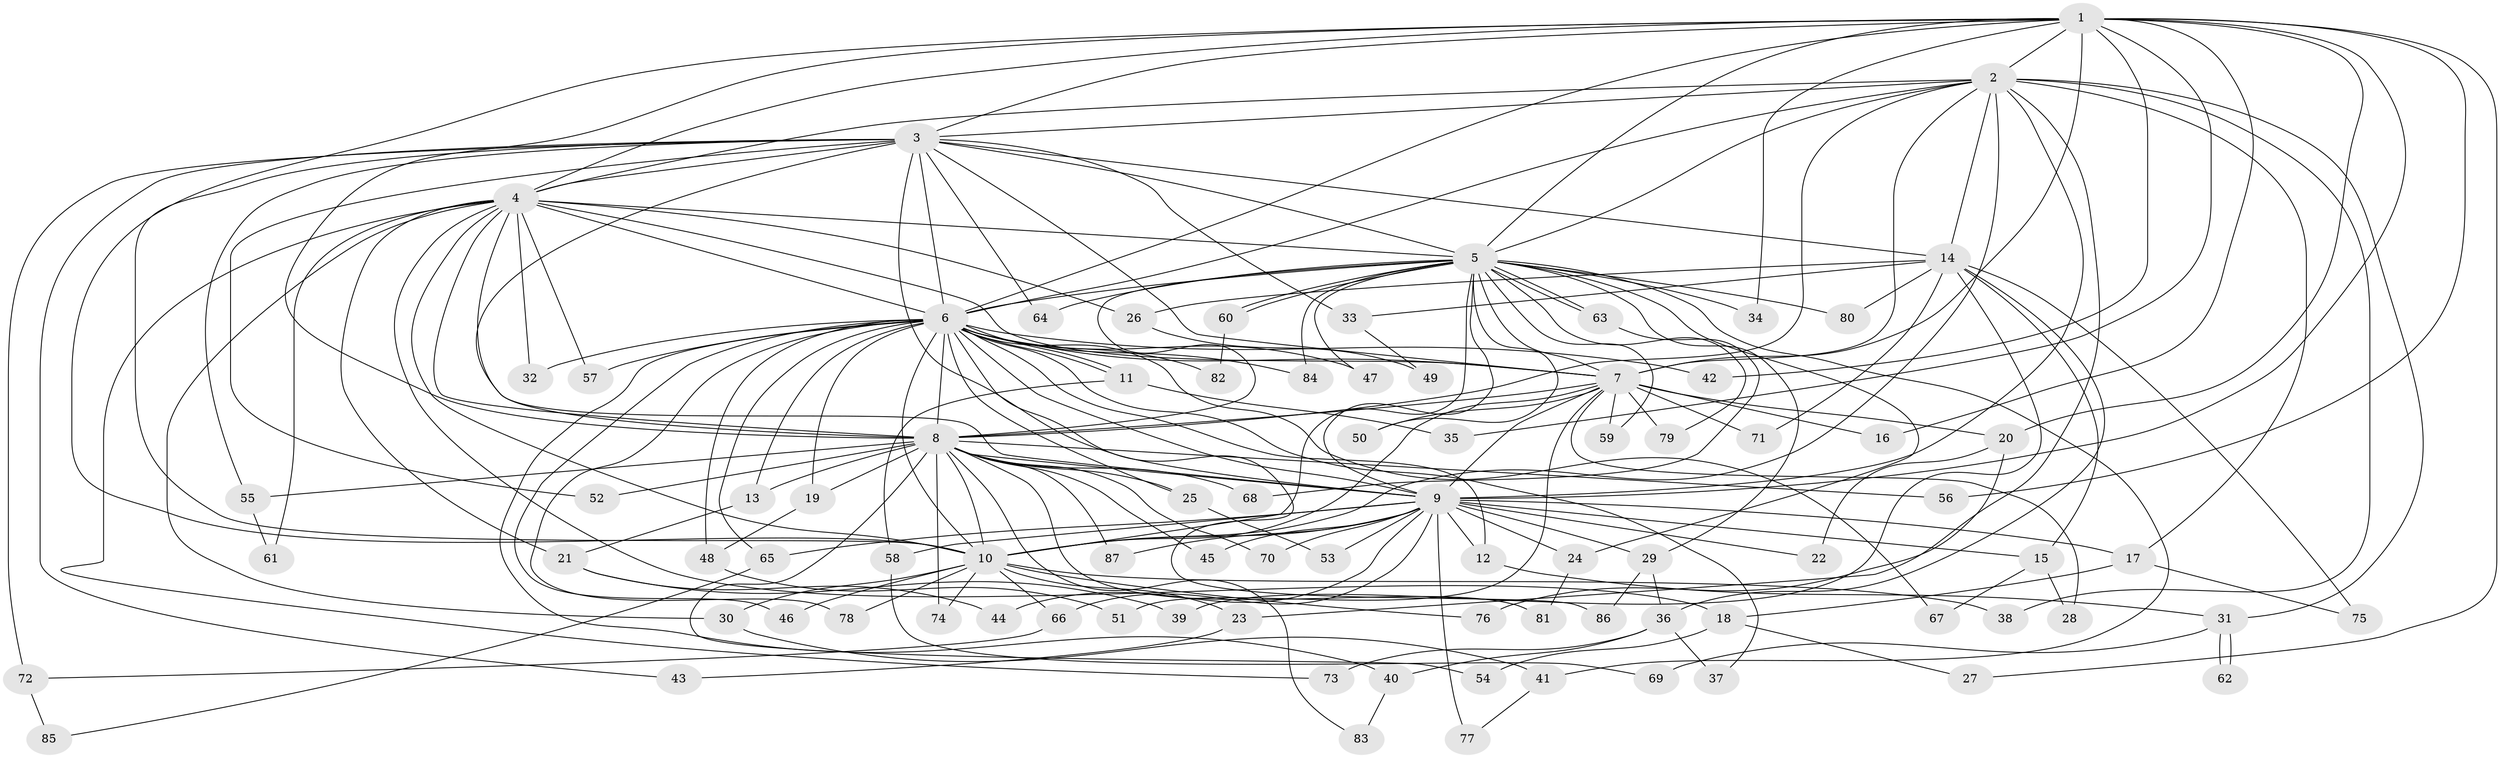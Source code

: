 // Generated by graph-tools (version 1.1) at 2025/11/02/27/25 16:11:00]
// undirected, 87 vertices, 199 edges
graph export_dot {
graph [start="1"]
  node [color=gray90,style=filled];
  1;
  2;
  3;
  4;
  5;
  6;
  7;
  8;
  9;
  10;
  11;
  12;
  13;
  14;
  15;
  16;
  17;
  18;
  19;
  20;
  21;
  22;
  23;
  24;
  25;
  26;
  27;
  28;
  29;
  30;
  31;
  32;
  33;
  34;
  35;
  36;
  37;
  38;
  39;
  40;
  41;
  42;
  43;
  44;
  45;
  46;
  47;
  48;
  49;
  50;
  51;
  52;
  53;
  54;
  55;
  56;
  57;
  58;
  59;
  60;
  61;
  62;
  63;
  64;
  65;
  66;
  67;
  68;
  69;
  70;
  71;
  72;
  73;
  74;
  75;
  76;
  77;
  78;
  79;
  80;
  81;
  82;
  83;
  84;
  85;
  86;
  87;
  1 -- 2;
  1 -- 3;
  1 -- 4;
  1 -- 5;
  1 -- 6;
  1 -- 7;
  1 -- 8;
  1 -- 9;
  1 -- 10;
  1 -- 16;
  1 -- 20;
  1 -- 27;
  1 -- 34;
  1 -- 35;
  1 -- 42;
  1 -- 56;
  2 -- 3;
  2 -- 4;
  2 -- 5;
  2 -- 6;
  2 -- 7;
  2 -- 8;
  2 -- 9;
  2 -- 10;
  2 -- 14;
  2 -- 17;
  2 -- 23;
  2 -- 31;
  2 -- 38;
  3 -- 4;
  3 -- 5;
  3 -- 6;
  3 -- 7;
  3 -- 8;
  3 -- 9;
  3 -- 10;
  3 -- 14;
  3 -- 33;
  3 -- 43;
  3 -- 52;
  3 -- 55;
  3 -- 64;
  3 -- 72;
  4 -- 5;
  4 -- 6;
  4 -- 7;
  4 -- 8;
  4 -- 9;
  4 -- 10;
  4 -- 18;
  4 -- 21;
  4 -- 26;
  4 -- 30;
  4 -- 32;
  4 -- 57;
  4 -- 61;
  4 -- 73;
  5 -- 6;
  5 -- 7;
  5 -- 8;
  5 -- 9;
  5 -- 10;
  5 -- 24;
  5 -- 29;
  5 -- 34;
  5 -- 41;
  5 -- 47;
  5 -- 50;
  5 -- 59;
  5 -- 60;
  5 -- 60;
  5 -- 63;
  5 -- 63;
  5 -- 64;
  5 -- 79;
  5 -- 80;
  5 -- 84;
  6 -- 7;
  6 -- 8;
  6 -- 9;
  6 -- 10;
  6 -- 11;
  6 -- 11;
  6 -- 12;
  6 -- 13;
  6 -- 19;
  6 -- 25;
  6 -- 32;
  6 -- 37;
  6 -- 40;
  6 -- 42;
  6 -- 46;
  6 -- 47;
  6 -- 48;
  6 -- 57;
  6 -- 65;
  6 -- 67;
  6 -- 78;
  6 -- 82;
  6 -- 84;
  6 -- 86;
  7 -- 8;
  7 -- 9;
  7 -- 10;
  7 -- 16;
  7 -- 20;
  7 -- 28;
  7 -- 50;
  7 -- 51;
  7 -- 59;
  7 -- 71;
  7 -- 79;
  8 -- 9;
  8 -- 10;
  8 -- 13;
  8 -- 19;
  8 -- 25;
  8 -- 45;
  8 -- 52;
  8 -- 54;
  8 -- 55;
  8 -- 56;
  8 -- 68;
  8 -- 70;
  8 -- 74;
  8 -- 81;
  8 -- 83;
  8 -- 87;
  9 -- 10;
  9 -- 12;
  9 -- 15;
  9 -- 17;
  9 -- 22;
  9 -- 24;
  9 -- 29;
  9 -- 44;
  9 -- 45;
  9 -- 53;
  9 -- 58;
  9 -- 65;
  9 -- 66;
  9 -- 70;
  9 -- 77;
  9 -- 87;
  10 -- 23;
  10 -- 30;
  10 -- 38;
  10 -- 46;
  10 -- 66;
  10 -- 74;
  10 -- 76;
  10 -- 78;
  11 -- 35;
  11 -- 58;
  12 -- 31;
  13 -- 21;
  14 -- 15;
  14 -- 26;
  14 -- 33;
  14 -- 36;
  14 -- 39;
  14 -- 71;
  14 -- 75;
  14 -- 80;
  15 -- 28;
  15 -- 67;
  17 -- 18;
  17 -- 75;
  18 -- 27;
  18 -- 54;
  19 -- 48;
  20 -- 22;
  20 -- 76;
  21 -- 39;
  21 -- 44;
  23 -- 43;
  24 -- 81;
  25 -- 53;
  26 -- 49;
  29 -- 36;
  29 -- 86;
  30 -- 41;
  31 -- 62;
  31 -- 62;
  31 -- 69;
  33 -- 49;
  36 -- 37;
  36 -- 40;
  36 -- 73;
  40 -- 83;
  41 -- 77;
  48 -- 51;
  55 -- 61;
  58 -- 69;
  60 -- 82;
  63 -- 68;
  65 -- 85;
  66 -- 72;
  72 -- 85;
}
